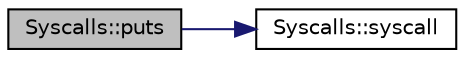 digraph "Syscalls::puts"
{
  edge [fontname="Helvetica",fontsize="10",labelfontname="Helvetica",labelfontsize="10"];
  node [fontname="Helvetica",fontsize="10",shape=record];
  rankdir="LR";
  Node2 [label="Syscalls::puts",height=0.2,width=0.4,color="black", fillcolor="grey75", style="filled", fontcolor="black"];
  Node2 -> Node3 [color="midnightblue",fontsize="10",style="solid",fontname="Helvetica"];
  Node3 [label="Syscalls::syscall",height=0.2,width=0.4,color="black", fillcolor="white", style="filled",URL="$d3/d6f/class_syscalls.html#a9173ec6c027db6fe22af8e3d03cc73c2"];
}
